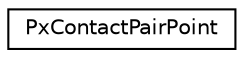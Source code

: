 digraph "Graphical Class Hierarchy"
{
  edge [fontname="Helvetica",fontsize="10",labelfontname="Helvetica",labelfontsize="10"];
  node [fontname="Helvetica",fontsize="10",shape=record];
  rankdir="LR";
  Node0 [label="PxContactPairPoint",height=0.2,width=0.4,color="black", fillcolor="white", style="filled",URL="$structPxContactPairPoint.html",tooltip="A contact point as used by contact notification. "];
}
